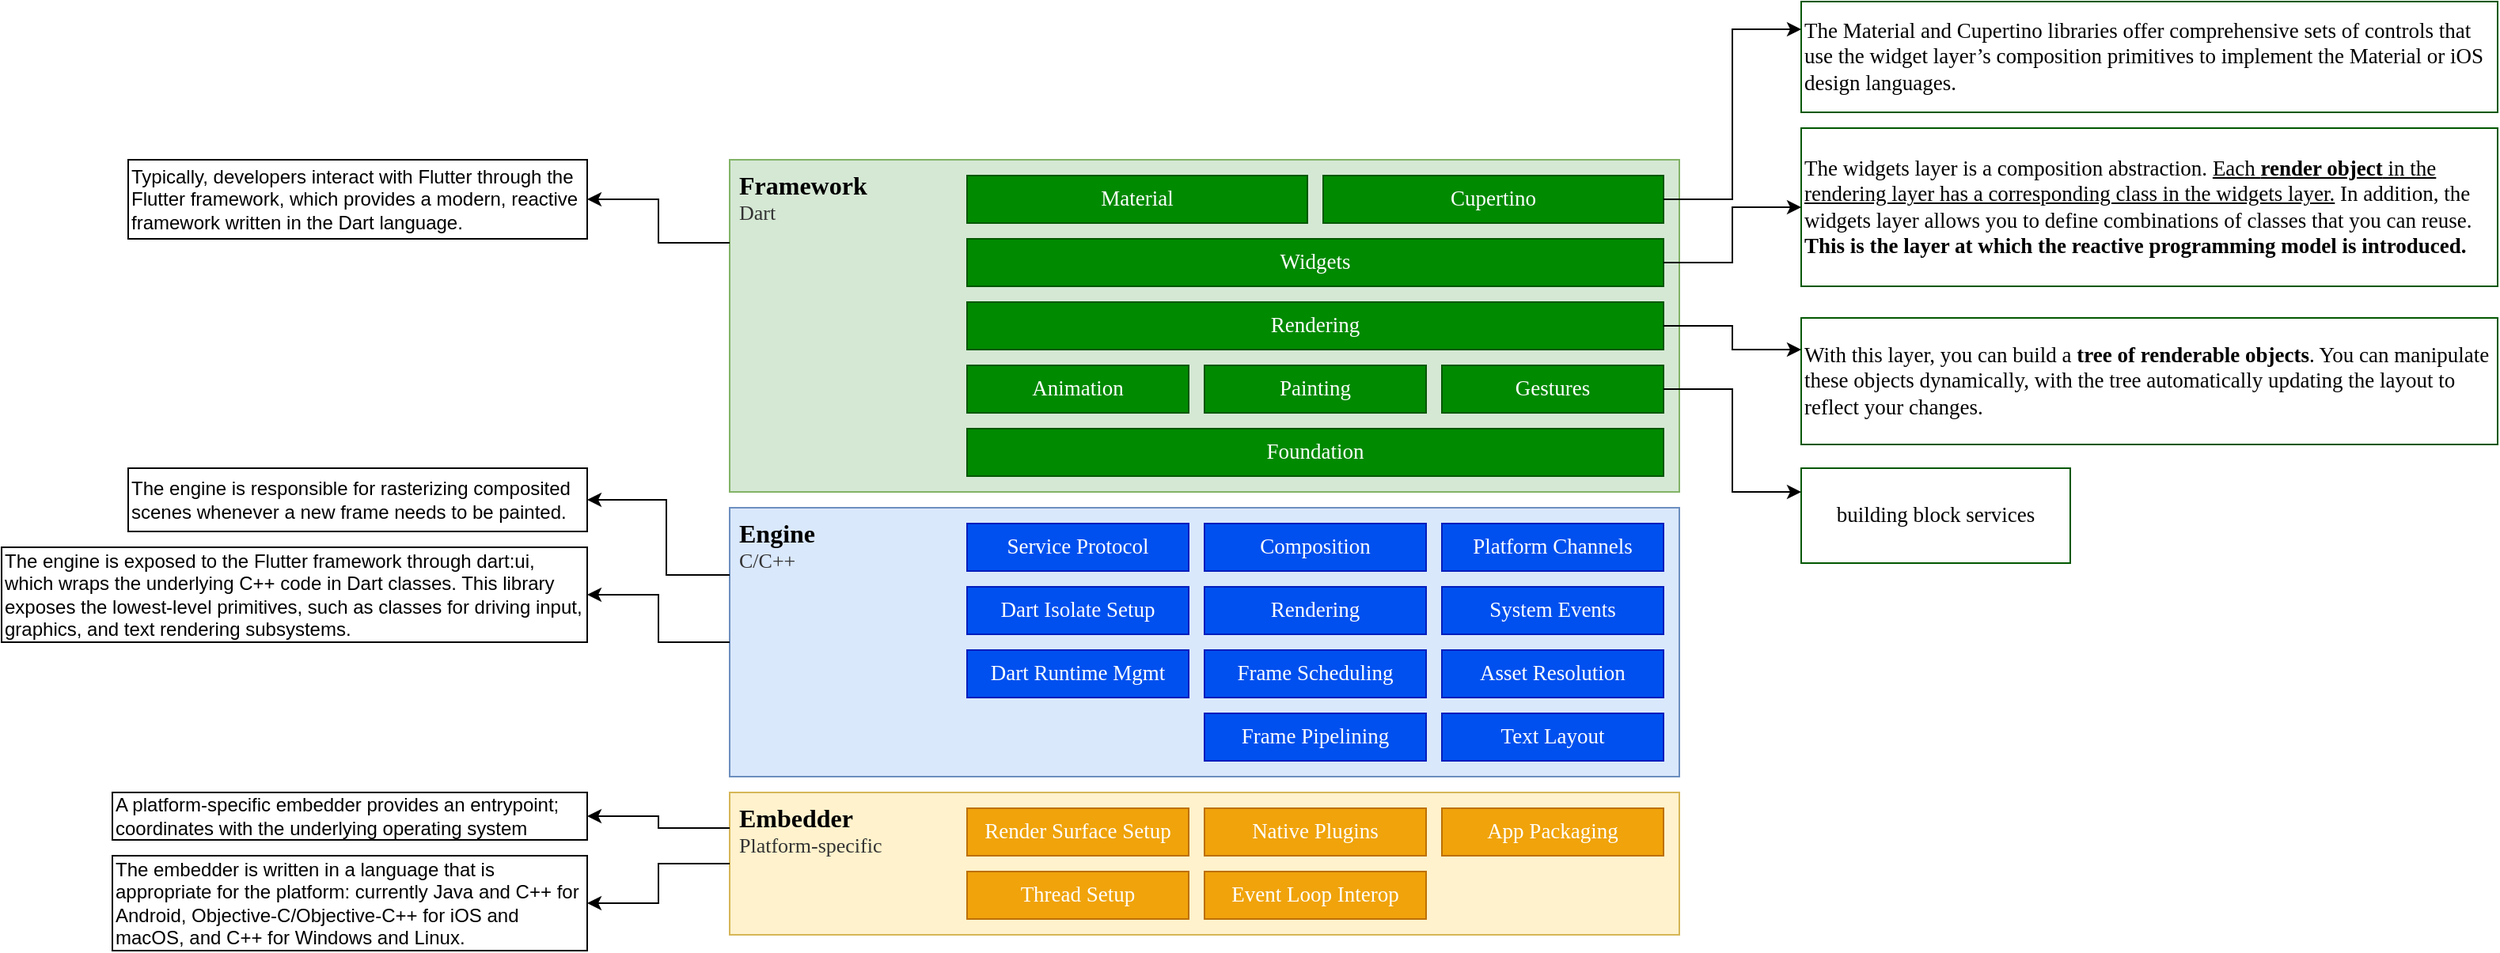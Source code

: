<mxfile version="18.0.6" type="device"><diagram id="uOEXnxKMogElv_F1eT1E" name="Page-1"><mxGraphModel dx="2249" dy="865" grid="1" gridSize="10" guides="1" tooltips="1" connect="1" arrows="1" fold="1" page="1" pageScale="1" pageWidth="827" pageHeight="1169" math="0" shadow="0"><root><mxCell id="0"/><mxCell id="1" parent="0"/><mxCell id="04D-eUGKZrwZVyMzIPrp-1" value="" style="group;fontFamily=Google Sans Text;FType=g;fontSize=13;" vertex="1" connectable="0" parent="1"><mxGeometry x="150" y="180" width="600" height="490" as="geometry"/></mxCell><mxCell id="04D-eUGKZrwZVyMzIPrp-2" value="" style="group;fontFamily=Google Sans Text;align=right;labelPosition=left;verticalLabelPosition=top;verticalAlign=bottom;fillColor=#d5e8d4;strokeColor=#82b366;FType=g;fontSize=13;" vertex="1" connectable="0" parent="04D-eUGKZrwZVyMzIPrp-1"><mxGeometry width="600" height="210" as="geometry"/></mxCell><mxCell id="04D-eUGKZrwZVyMzIPrp-3" value="&lt;font&gt;&lt;b style=&quot;font-size: 16px&quot;&gt;&lt;font style=&quot;font-size: 16px&quot;&gt;Framework&lt;/font&gt;&lt;/b&gt;&lt;br&gt;&lt;font style=&quot;font-size: 13px&quot; color=&quot;#333333&quot;&gt;Dart&lt;/font&gt;&lt;/font&gt;" style="rounded=0;whiteSpace=wrap;html=1;fontFamily=Google Sans Text;fillColor=#d5e8d4;strokeColor=#82b366;align=left;verticalAlign=top;spacingLeft=4;fontSize=13;FType=g;" vertex="1" parent="04D-eUGKZrwZVyMzIPrp-1"><mxGeometry width="600" height="210" as="geometry"/></mxCell><mxCell id="04D-eUGKZrwZVyMzIPrp-4" value="Material" style="rounded=0;whiteSpace=wrap;html=1;fontFamily=Google Sans Text;fillColor=#008a00;strokeColor=#005700;fontColor=#ffffff;fontSize=13.5;FType=g;" vertex="1" parent="04D-eUGKZrwZVyMzIPrp-1"><mxGeometry x="150" y="10" width="215" height="30" as="geometry"/></mxCell><mxCell id="04D-eUGKZrwZVyMzIPrp-5" value="Animation" style="rounded=0;whiteSpace=wrap;html=1;fontFamily=Google Sans Text;fillColor=#008a00;strokeColor=#005700;fontColor=#ffffff;fontSize=13.5;FType=g;" vertex="1" parent="04D-eUGKZrwZVyMzIPrp-1"><mxGeometry x="150" y="130" width="140" height="30" as="geometry"/></mxCell><mxCell id="04D-eUGKZrwZVyMzIPrp-6" value="Widgets" style="rounded=0;whiteSpace=wrap;html=1;fontFamily=Google Sans Text;fillColor=#008a00;strokeColor=#005700;fontColor=#ffffff;fontSize=13.5;FType=g;" vertex="1" parent="04D-eUGKZrwZVyMzIPrp-1"><mxGeometry x="150" y="50" width="440" height="30" as="geometry"/></mxCell><mxCell id="04D-eUGKZrwZVyMzIPrp-7" value="Rendering" style="rounded=0;whiteSpace=wrap;html=1;fontFamily=Google Sans Text;fillColor=#008a00;strokeColor=#005700;fontColor=#ffffff;fontSize=13.5;FType=g;" vertex="1" parent="04D-eUGKZrwZVyMzIPrp-1"><mxGeometry x="150" y="90" width="440" height="30" as="geometry"/></mxCell><mxCell id="04D-eUGKZrwZVyMzIPrp-8" value="Foundation" style="rounded=0;whiteSpace=wrap;html=1;fontFamily=Google Sans Text;fillColor=#008a00;strokeColor=#005700;fontColor=#ffffff;fontSize=13.5;FType=g;" vertex="1" parent="04D-eUGKZrwZVyMzIPrp-1"><mxGeometry x="150" y="170" width="440" height="30" as="geometry"/></mxCell><mxCell id="04D-eUGKZrwZVyMzIPrp-9" value="Painting" style="rounded=0;whiteSpace=wrap;html=1;fontFamily=Google Sans Text;fillColor=#008a00;strokeColor=#005700;fontColor=#ffffff;fontSize=13.5;FType=g;" vertex="1" parent="04D-eUGKZrwZVyMzIPrp-1"><mxGeometry x="300" y="130" width="140" height="30" as="geometry"/></mxCell><mxCell id="04D-eUGKZrwZVyMzIPrp-10" value="Gestures" style="rounded=0;whiteSpace=wrap;html=1;fontFamily=Google Sans Text;fillColor=#008a00;strokeColor=#005700;fontColor=#ffffff;fontSize=13.5;FType=g;" vertex="1" parent="04D-eUGKZrwZVyMzIPrp-1"><mxGeometry x="450" y="130" width="140" height="30" as="geometry"/></mxCell><mxCell id="04D-eUGKZrwZVyMzIPrp-11" value="Cupertino" style="rounded=0;whiteSpace=wrap;html=1;fontFamily=Google Sans Text;fillColor=#008a00;strokeColor=#005700;fontColor=#ffffff;fontSize=13.5;FType=g;" vertex="1" parent="04D-eUGKZrwZVyMzIPrp-1"><mxGeometry x="375" y="10" width="215" height="30" as="geometry"/></mxCell><mxCell id="04D-eUGKZrwZVyMzIPrp-12" value="&lt;font&gt;&lt;b style=&quot;font-size: 16px&quot;&gt;Engine&lt;br&gt;&lt;/b&gt;&lt;font color=&quot;#333333&quot; style=&quot;font-size: 13px&quot;&gt;C/C++&lt;/font&gt;&lt;/font&gt;" style="rounded=0;whiteSpace=wrap;html=1;fontFamily=Google Sans Text;fillColor=#dae8fc;strokeColor=#6c8ebf;align=left;verticalAlign=top;spacingLeft=4;fontSize=13;FType=g;" vertex="1" parent="04D-eUGKZrwZVyMzIPrp-1"><mxGeometry y="220" width="600" height="170" as="geometry"/></mxCell><mxCell id="04D-eUGKZrwZVyMzIPrp-13" value="Service Protocol" style="rounded=0;whiteSpace=wrap;html=1;fontFamily=Google Sans Text;fillColor=#0050ef;strokeColor=#001DBC;fontColor=#ffffff;fontSize=13.5;FType=g;" vertex="1" parent="04D-eUGKZrwZVyMzIPrp-1"><mxGeometry x="150" y="230" width="140" height="30" as="geometry"/></mxCell><mxCell id="04D-eUGKZrwZVyMzIPrp-14" value="Dart Isolate Setup" style="rounded=0;whiteSpace=wrap;html=1;fontFamily=Google Sans Text;fillColor=#0050ef;strokeColor=#001DBC;fontColor=#ffffff;fontSize=13.5;FType=g;" vertex="1" parent="04D-eUGKZrwZVyMzIPrp-1"><mxGeometry x="150" y="270" width="140" height="30" as="geometry"/></mxCell><mxCell id="04D-eUGKZrwZVyMzIPrp-15" value="Platform Channels" style="rounded=0;whiteSpace=wrap;html=1;fontFamily=Google Sans Text;fillColor=#0050ef;strokeColor=#001DBC;fontColor=#ffffff;fontSize=13.5;FType=g;" vertex="1" parent="04D-eUGKZrwZVyMzIPrp-1"><mxGeometry x="450" y="230" width="140" height="30" as="geometry"/></mxCell><mxCell id="04D-eUGKZrwZVyMzIPrp-16" value="Composition" style="rounded=0;whiteSpace=wrap;html=1;fontFamily=Google Sans Text;fillColor=#0050ef;strokeColor=#001DBC;fontColor=#ffffff;fontSize=13.5;FType=g;" vertex="1" parent="04D-eUGKZrwZVyMzIPrp-1"><mxGeometry x="300" y="230" width="140" height="30" as="geometry"/></mxCell><mxCell id="04D-eUGKZrwZVyMzIPrp-17" value="Dart Runtime Mgmt" style="rounded=0;whiteSpace=wrap;html=1;fontFamily=Google Sans Text;fillColor=#0050ef;strokeColor=#001DBC;fontColor=#ffffff;fontSize=13.5;FType=g;" vertex="1" parent="04D-eUGKZrwZVyMzIPrp-1"><mxGeometry x="150" y="310" width="140" height="30" as="geometry"/></mxCell><mxCell id="04D-eUGKZrwZVyMzIPrp-18" value="Rendering" style="rounded=0;whiteSpace=wrap;html=1;fontFamily=Google Sans Text;fillColor=#0050ef;strokeColor=#001DBC;fontColor=#ffffff;fontSize=13.5;FType=g;" vertex="1" parent="04D-eUGKZrwZVyMzIPrp-1"><mxGeometry x="300" y="270" width="140" height="30" as="geometry"/></mxCell><mxCell id="04D-eUGKZrwZVyMzIPrp-19" value="Frame Scheduling" style="rounded=0;whiteSpace=wrap;html=1;fontFamily=Google Sans Text;fillColor=#0050ef;strokeColor=#001DBC;fontColor=#ffffff;fontSize=13.5;FType=g;" vertex="1" parent="04D-eUGKZrwZVyMzIPrp-1"><mxGeometry x="300" y="310" width="140" height="30" as="geometry"/></mxCell><mxCell id="04D-eUGKZrwZVyMzIPrp-20" value="Frame Pipelining" style="rounded=0;whiteSpace=wrap;html=1;fontFamily=Google Sans Text;fillColor=#0050ef;strokeColor=#001DBC;fontColor=#ffffff;fontSize=13.5;FType=g;" vertex="1" parent="04D-eUGKZrwZVyMzIPrp-1"><mxGeometry x="300" y="350" width="140" height="30" as="geometry"/></mxCell><mxCell id="04D-eUGKZrwZVyMzIPrp-21" value="System Events" style="rounded=0;whiteSpace=wrap;html=1;fontFamily=Google Sans Text;fillColor=#0050ef;strokeColor=#001DBC;fontColor=#ffffff;fontSize=13.5;FType=g;" vertex="1" parent="04D-eUGKZrwZVyMzIPrp-1"><mxGeometry x="450" y="270" width="140" height="30" as="geometry"/></mxCell><mxCell id="04D-eUGKZrwZVyMzIPrp-22" value="Asset Resolution" style="rounded=0;whiteSpace=wrap;html=1;fontFamily=Google Sans Text;fillColor=#0050ef;strokeColor=#001DBC;fontColor=#ffffff;fontSize=13.5;FType=g;" vertex="1" parent="04D-eUGKZrwZVyMzIPrp-1"><mxGeometry x="450" y="310" width="140" height="30" as="geometry"/></mxCell><mxCell id="04D-eUGKZrwZVyMzIPrp-23" value="Text Layout" style="rounded=0;whiteSpace=wrap;html=1;fontFamily=Google Sans Text;fillColor=#0050ef;strokeColor=#001DBC;fontColor=#ffffff;fontSize=13.5;FType=g;" vertex="1" parent="04D-eUGKZrwZVyMzIPrp-1"><mxGeometry x="450" y="350" width="140" height="30" as="geometry"/></mxCell><mxCell id="04D-eUGKZrwZVyMzIPrp-24" value="&lt;b style=&quot;font-size: 16px&quot;&gt;&lt;font style=&quot;font-size: 16px&quot;&gt;Embedder&lt;/font&gt;&lt;br&gt;&lt;/b&gt;&lt;font color=&quot;#333333&quot; style=&quot;font-size: 13px&quot;&gt;Platform-specific&lt;/font&gt;" style="rounded=0;whiteSpace=wrap;html=1;fontFamily=Google Sans Text;fillColor=#fff2cc;strokeColor=#d6b656;align=left;verticalAlign=top;spacingLeft=4;fontSize=13;FType=g;" vertex="1" parent="04D-eUGKZrwZVyMzIPrp-1"><mxGeometry y="400" width="600" height="90" as="geometry"/></mxCell><mxCell id="04D-eUGKZrwZVyMzIPrp-25" value="Render Surface Setup" style="rounded=0;whiteSpace=wrap;html=1;fontFamily=Google Sans Text;fillColor=#f0a30a;strokeColor=#BD7000;fontColor=#ffffff;fontSize=13.5;FType=g;" vertex="1" parent="04D-eUGKZrwZVyMzIPrp-1"><mxGeometry x="150" y="410" width="140" height="30" as="geometry"/></mxCell><mxCell id="04D-eUGKZrwZVyMzIPrp-26" value="Thread Setup" style="rounded=0;whiteSpace=wrap;html=1;fontFamily=Google Sans Text;fillColor=#f0a30a;strokeColor=#BD7000;fontColor=#ffffff;fontSize=13.5;FType=g;" vertex="1" parent="04D-eUGKZrwZVyMzIPrp-1"><mxGeometry x="150" y="450" width="140" height="30" as="geometry"/></mxCell><mxCell id="04D-eUGKZrwZVyMzIPrp-27" value="App Packaging" style="rounded=0;whiteSpace=wrap;html=1;fontFamily=Google Sans Text;fillColor=#f0a30a;strokeColor=#BD7000;fontColor=#ffffff;fontSize=13.5;FType=g;" vertex="1" parent="04D-eUGKZrwZVyMzIPrp-1"><mxGeometry x="450" y="410" width="140" height="30" as="geometry"/></mxCell><mxCell id="04D-eUGKZrwZVyMzIPrp-28" value="Native Plugins" style="rounded=0;whiteSpace=wrap;html=1;fontFamily=Google Sans Text;fillColor=#f0a30a;strokeColor=#BD7000;fontColor=#ffffff;fontSize=13.5;FType=g;" vertex="1" parent="04D-eUGKZrwZVyMzIPrp-1"><mxGeometry x="300" y="410" width="140" height="30" as="geometry"/></mxCell><mxCell id="04D-eUGKZrwZVyMzIPrp-29" value="Event Loop Interop" style="rounded=0;whiteSpace=wrap;html=1;fontFamily=Google Sans Text;fillColor=#f0a30a;strokeColor=#BD7000;fontColor=#ffffff;fontSize=13.5;FType=g;" vertex="1" parent="04D-eUGKZrwZVyMzIPrp-1"><mxGeometry x="300" y="450" width="140" height="30" as="geometry"/></mxCell><mxCell id="04D-eUGKZrwZVyMzIPrp-38" value="" style="edgeStyle=orthogonalEdgeStyle;rounded=0;orthogonalLoop=1;jettySize=auto;html=1;entryX=1;entryY=0.5;entryDx=0;entryDy=0;exitX=0;exitY=0.25;exitDx=0;exitDy=0;" edge="1" parent="1" source="04D-eUGKZrwZVyMzIPrp-12" target="04D-eUGKZrwZVyMzIPrp-59"><mxGeometry relative="1" as="geometry"><mxPoint x="70" y="425" as="targetPoint"/><Array as="points"><mxPoint x="110" y="443"/><mxPoint x="110" y="395"/></Array></mxGeometry></mxCell><mxCell id="04D-eUGKZrwZVyMzIPrp-43" value="" style="edgeStyle=orthogonalEdgeStyle;rounded=0;orthogonalLoop=1;jettySize=auto;html=1;entryX=1;entryY=0.5;entryDx=0;entryDy=0;exitX=0;exitY=0.25;exitDx=0;exitDy=0;" edge="1" parent="1" source="04D-eUGKZrwZVyMzIPrp-24" target="04D-eUGKZrwZVyMzIPrp-62"><mxGeometry relative="1" as="geometry"><mxPoint x="30" y="610" as="targetPoint"/></mxGeometry></mxCell><mxCell id="04D-eUGKZrwZVyMzIPrp-48" value="" style="edgeStyle=orthogonalEdgeStyle;rounded=0;orthogonalLoop=1;jettySize=auto;html=1;entryX=1;entryY=0.5;entryDx=0;entryDy=0;exitX=0;exitY=0.25;exitDx=0;exitDy=0;" edge="1" parent="1" source="04D-eUGKZrwZVyMzIPrp-3" target="04D-eUGKZrwZVyMzIPrp-58"><mxGeometry relative="1" as="geometry"><mxPoint x="70" y="225" as="targetPoint"/></mxGeometry></mxCell><mxCell id="04D-eUGKZrwZVyMzIPrp-52" value="&amp;nbsp;building block services&amp;nbsp;" style="whiteSpace=wrap;html=1;fontSize=13.5;fontFamily=Google Sans Text;fillColor=none;strokeColor=#005700;fontColor=#000000;rounded=0;" vertex="1" parent="1"><mxGeometry x="827" y="375" width="170" height="60" as="geometry"/></mxCell><mxCell id="04D-eUGKZrwZVyMzIPrp-53" value="" style="edgeStyle=orthogonalEdgeStyle;rounded=0;orthogonalLoop=1;jettySize=auto;html=1;entryX=0;entryY=0.25;entryDx=0;entryDy=0;" edge="1" parent="1" source="04D-eUGKZrwZVyMzIPrp-10" target="04D-eUGKZrwZVyMzIPrp-52"><mxGeometry relative="1" as="geometry"/></mxCell><mxCell id="04D-eUGKZrwZVyMzIPrp-56" value="With this layer, you can build a &lt;b&gt;tree of renderable objects&lt;/b&gt;. You can manipulate these objects dynamically, with the tree automatically updating the layout to reflect your changes." style="rounded=0;whiteSpace=wrap;html=1;fontFamily=Google Sans Text;fillColor=default;strokeColor=#005700;fontColor=#000000;fontSize=13.5;FType=g;align=left;" vertex="1" parent="1"><mxGeometry x="827" y="280" width="440" height="80" as="geometry"/></mxCell><mxCell id="04D-eUGKZrwZVyMzIPrp-57" value="" style="edgeStyle=orthogonalEdgeStyle;rounded=0;orthogonalLoop=1;jettySize=auto;html=1;entryX=0;entryY=0.25;entryDx=0;entryDy=0;" edge="1" parent="1" source="04D-eUGKZrwZVyMzIPrp-7" target="04D-eUGKZrwZVyMzIPrp-56"><mxGeometry relative="1" as="geometry"/></mxCell><mxCell id="04D-eUGKZrwZVyMzIPrp-58" value="Typically, developers interact with Flutter through the Flutter framework, which provides a modern, reactive framework written in the Dart language." style="text;html=1;strokeColor=default;fillColor=none;align=left;verticalAlign=middle;whiteSpace=wrap;rounded=0;" vertex="1" parent="1"><mxGeometry x="-230" y="180" width="290" height="50" as="geometry"/></mxCell><mxCell id="04D-eUGKZrwZVyMzIPrp-59" value="The engine is responsible for rasterizing composited scenes whenever a new frame needs to be painted." style="text;html=1;strokeColor=default;fillColor=none;align=left;verticalAlign=middle;whiteSpace=wrap;rounded=0;" vertex="1" parent="1"><mxGeometry x="-230" y="375" width="290" height="40" as="geometry"/></mxCell><mxCell id="04D-eUGKZrwZVyMzIPrp-60" value="The engine is exposed to the Flutter framework through dart:ui, which wraps the underlying C++ code in Dart classes. This library exposes the lowest-level primitives, such as classes for driving input, graphics, and text rendering subsystems." style="text;html=1;strokeColor=default;fillColor=none;align=left;verticalAlign=middle;whiteSpace=wrap;rounded=0;" vertex="1" parent="1"><mxGeometry x="-310" y="425" width="370" height="60" as="geometry"/></mxCell><mxCell id="04D-eUGKZrwZVyMzIPrp-61" value="" style="edgeStyle=orthogonalEdgeStyle;rounded=0;orthogonalLoop=1;jettySize=auto;html=1;fontColor=#000000;" edge="1" parent="1" source="04D-eUGKZrwZVyMzIPrp-12" target="04D-eUGKZrwZVyMzIPrp-60"><mxGeometry relative="1" as="geometry"/></mxCell><mxCell id="04D-eUGKZrwZVyMzIPrp-62" value="A platform-specific embedder provides an entrypoint; coordinates with the underlying operating system" style="text;html=1;strokeColor=default;fillColor=none;align=left;verticalAlign=middle;whiteSpace=wrap;rounded=0;" vertex="1" parent="1"><mxGeometry x="-240" y="580" width="300" height="30" as="geometry"/></mxCell><mxCell id="04D-eUGKZrwZVyMzIPrp-63" value="The embedder is written in a language that is appropriate for the platform: currently Java and C++ for Android, Objective-C/Objective-C++ for iOS and macOS, and C++ for Windows and Linux." style="text;html=1;strokeColor=default;fillColor=none;align=left;verticalAlign=middle;whiteSpace=wrap;rounded=0;" vertex="1" parent="1"><mxGeometry x="-240" y="620" width="300" height="60" as="geometry"/></mxCell><mxCell id="04D-eUGKZrwZVyMzIPrp-65" value="" style="edgeStyle=orthogonalEdgeStyle;rounded=0;orthogonalLoop=1;jettySize=auto;html=1;fontColor=#000000;entryX=1;entryY=0.5;entryDx=0;entryDy=0;" edge="1" parent="1" source="04D-eUGKZrwZVyMzIPrp-24" target="04D-eUGKZrwZVyMzIPrp-63"><mxGeometry relative="1" as="geometry"><mxPoint x="70" y="625" as="targetPoint"/></mxGeometry></mxCell><mxCell id="04D-eUGKZrwZVyMzIPrp-67" value="The widgets layer is a composition abstraction. &lt;u&gt;Each &lt;b&gt;render object&lt;/b&gt; in the rendering layer has a corresponding class in the widgets layer.&lt;/u&gt; In addition, the widgets layer allows you to define combinations of classes that you can reuse. &lt;b&gt;This is the layer at which the reactive programming model is introduced.&lt;/b&gt;" style="rounded=0;whiteSpace=wrap;html=1;fontFamily=Google Sans Text;fillColor=default;strokeColor=#005700;fontColor=#000000;fontSize=13.5;FType=g;align=left;" vertex="1" parent="1"><mxGeometry x="827" y="160" width="440" height="100" as="geometry"/></mxCell><mxCell id="04D-eUGKZrwZVyMzIPrp-68" value="" style="edgeStyle=orthogonalEdgeStyle;rounded=0;orthogonalLoop=1;jettySize=auto;html=1;fontColor=#000000;" edge="1" parent="1" source="04D-eUGKZrwZVyMzIPrp-6" target="04D-eUGKZrwZVyMzIPrp-67"><mxGeometry relative="1" as="geometry"/></mxCell><mxCell id="04D-eUGKZrwZVyMzIPrp-69" value="The Material and Cupertino libraries offer comprehensive sets of controls that use the widget layer’s composition primitives to implement the Material or iOS design languages." style="rounded=0;whiteSpace=wrap;html=1;fontFamily=Google Sans Text;fillColor=default;strokeColor=#005700;fontColor=#000000;fontSize=13.5;FType=g;align=left;" vertex="1" parent="1"><mxGeometry x="827" y="80" width="440" height="70" as="geometry"/></mxCell><mxCell id="04D-eUGKZrwZVyMzIPrp-70" value="" style="edgeStyle=orthogonalEdgeStyle;rounded=0;orthogonalLoop=1;jettySize=auto;html=1;fontColor=#000000;entryX=0;entryY=0.25;entryDx=0;entryDy=0;" edge="1" parent="1" source="04D-eUGKZrwZVyMzIPrp-11" target="04D-eUGKZrwZVyMzIPrp-69"><mxGeometry relative="1" as="geometry"/></mxCell></root></mxGraphModel></diagram></mxfile>